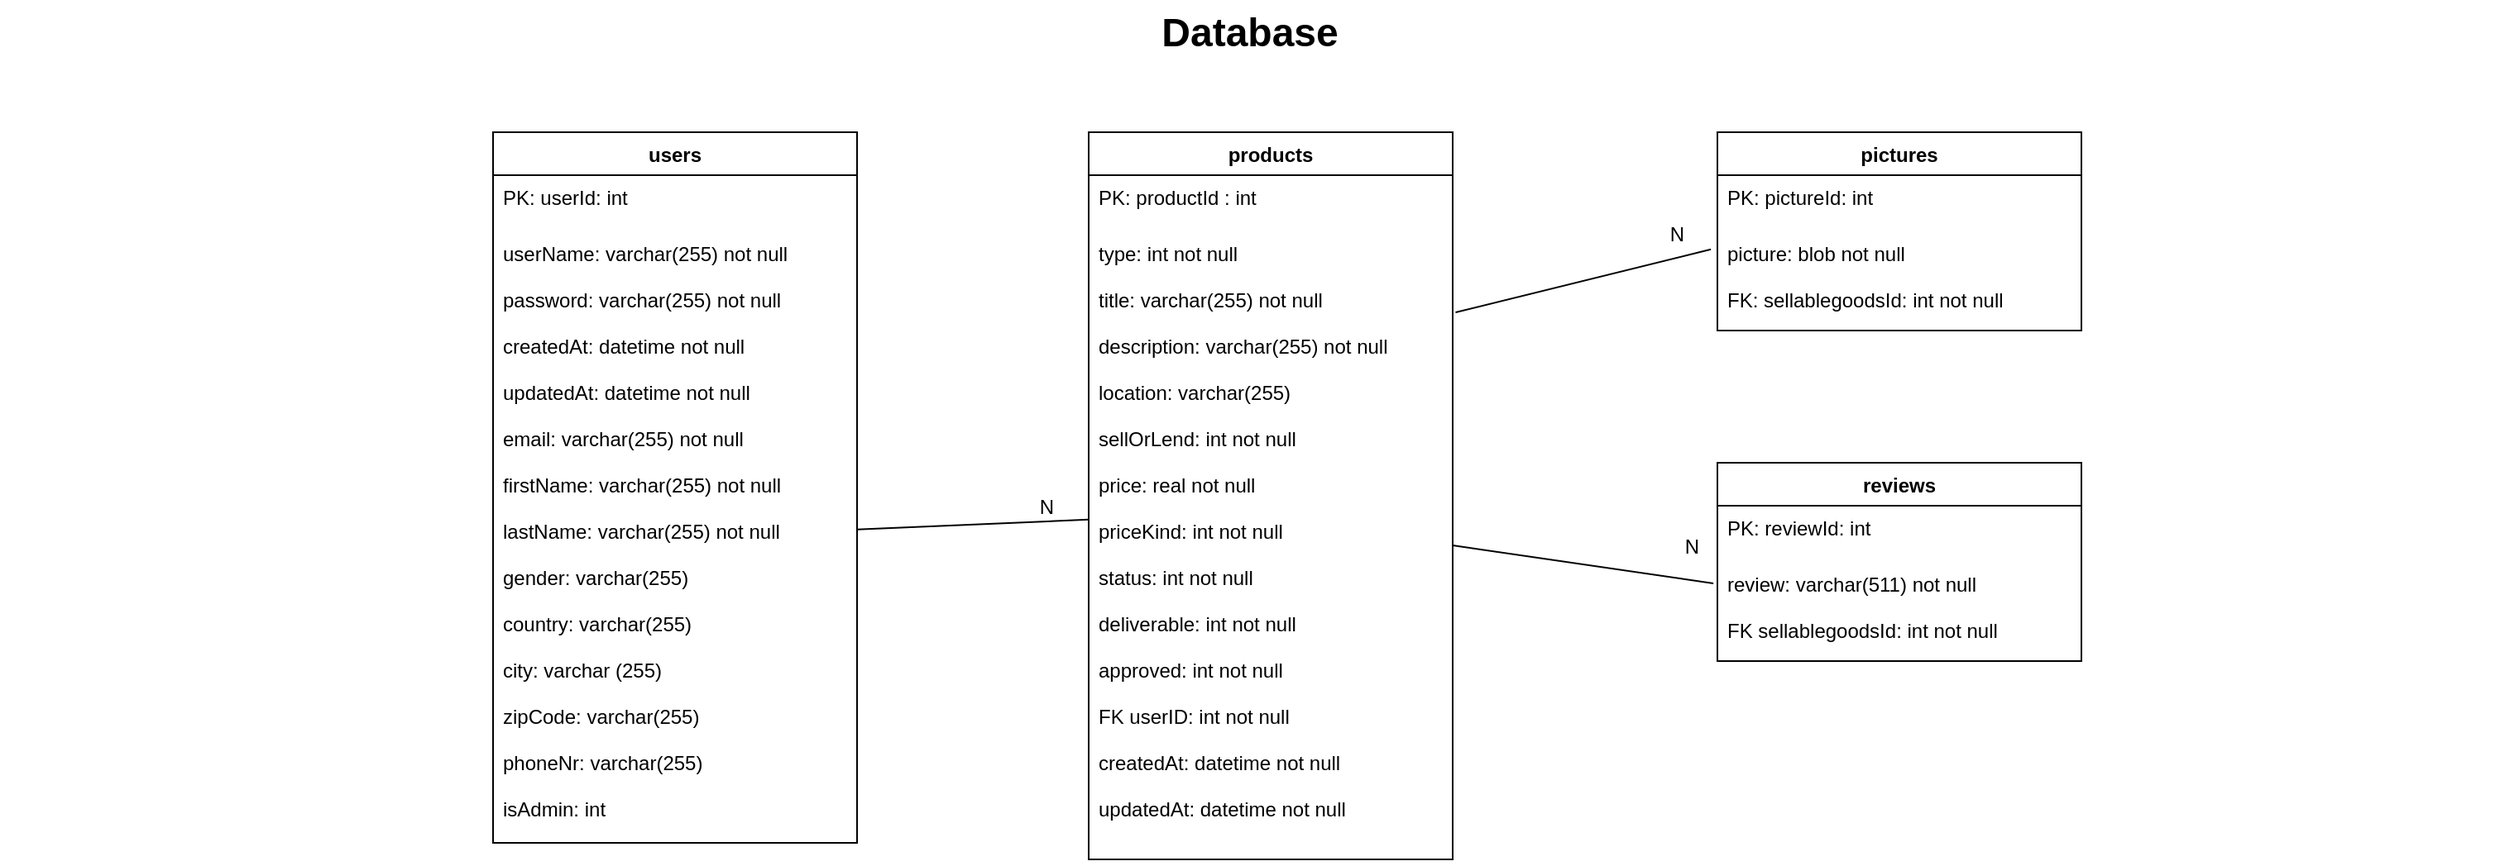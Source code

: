 <mxfile version="13.8.1" type="device"><diagram name="Page-1" id="929967ad-93f9-6ef4-fab6-5d389245f69c"><mxGraphModel dx="1250" dy="674" grid="1" gridSize="10" guides="1" tooltips="1" connect="1" arrows="1" fold="1" page="1" pageScale="1.5" pageWidth="1169" pageHeight="826" background="none" math="0" shadow="0"><root><mxCell id="0" style=";html=1;"/><mxCell id="1" style=";html=1;" parent="0"/><mxCell id="1672d66443f91eb5-23" value="Database" style="text;strokeColor=none;fillColor=none;html=1;fontSize=24;fontStyle=1;verticalAlign=middle;align=center;" parent="1" vertex="1"><mxGeometry x="122" y="160" width="1510" height="40" as="geometry"/></mxCell><mxCell id="buVIUgjPSkEEisubs7Mj-32" value="" style="endArrow=none;html=1;rounded=0;fontSize=12;entryX=-0.001;entryY=0.459;entryDx=0;entryDy=0;entryPerimeter=0;" parent="1" source="buVIUgjPSkEEisubs7Mj-3" target="buVIUgjPSkEEisubs7Mj-25" edge="1"><mxGeometry relative="1" as="geometry"><mxPoint x="580" y="420" as="sourcePoint"/><mxPoint x="740" y="420" as="targetPoint"/></mxGeometry></mxCell><mxCell id="buVIUgjPSkEEisubs7Mj-33" value="N" style="resizable=0;html=1;align=right;verticalAlign=bottom;" parent="buVIUgjPSkEEisubs7Mj-32" connectable="0" vertex="1"><mxGeometry x="1" relative="1" as="geometry"><mxPoint x="-20" y="0.66" as="offset"/></mxGeometry></mxCell><mxCell id="buVIUgjPSkEEisubs7Mj-23" value="products" style="swimlane;fontStyle=1;childLayout=stackLayout;horizontal=1;startSize=26;fillColor=none;horizontalStack=0;resizeParent=1;resizeParentMax=0;resizeLast=0;collapsible=1;marginBottom=0;" parent="1" vertex="1"><mxGeometry x="780" y="240" width="220" height="440" as="geometry"><mxRectangle x="560" y="260" width="60" height="26" as="alternateBounds"/></mxGeometry></mxCell><mxCell id="buVIUgjPSkEEisubs7Mj-24" value="PK: productId : int" style="text;strokeColor=none;fillColor=none;align=left;verticalAlign=top;spacingLeft=4;spacingRight=4;overflow=hidden;rotatable=0;points=[[0,0.5],[1,0.5]];portConstraint=eastwest;" parent="buVIUgjPSkEEisubs7Mj-23" vertex="1"><mxGeometry y="26" width="220" height="34" as="geometry"/></mxCell><mxCell id="buVIUgjPSkEEisubs7Mj-25" value="type: int not null&#10;&#10;title: varchar(255) not null&#10;&#10;description: varchar(255) not null&#10;&#10;location: varchar(255)&#10;&#10;sellOrLend: int not null&#10;&#10;price: real not null&#10;&#10;priceKind: int not null&#10;&#10;status: int not null&#10;&#10;deliverable: int not null&#10;&#10;approved: int not null&#10;&#10;FK userID: int not null&#10;&#10;createdAt: datetime not null&#10;&#10;updatedAt: datetime not null&#10;" style="text;strokeColor=none;fillColor=none;align=left;verticalAlign=top;spacingLeft=4;spacingRight=4;overflow=hidden;rotatable=0;points=[[0,0.5],[1,0.5]];portConstraint=eastwest;spacingTop=0;fontSize=12;" parent="buVIUgjPSkEEisubs7Mj-23" vertex="1"><mxGeometry y="60" width="220" height="380" as="geometry"/></mxCell><mxCell id="buVIUgjPSkEEisubs7Mj-26" value="pictures" style="swimlane;fontStyle=1;childLayout=stackLayout;horizontal=1;startSize=26;fillColor=none;horizontalStack=0;resizeParent=1;resizeParentMax=0;resizeLast=0;collapsible=1;marginBottom=0;" parent="1" vertex="1"><mxGeometry x="1160" y="240" width="220" height="120" as="geometry"><mxRectangle x="560" y="260" width="60" height="26" as="alternateBounds"/></mxGeometry></mxCell><mxCell id="buVIUgjPSkEEisubs7Mj-27" value="PK: pictureId: int" style="text;strokeColor=none;fillColor=none;align=left;verticalAlign=top;spacingLeft=4;spacingRight=4;overflow=hidden;rotatable=0;points=[[0,0.5],[1,0.5]];portConstraint=eastwest;" parent="buVIUgjPSkEEisubs7Mj-26" vertex="1"><mxGeometry y="26" width="220" height="34" as="geometry"/></mxCell><mxCell id="buVIUgjPSkEEisubs7Mj-28" value="picture: blob not null&#10;&#10;FK: sellablegoodsId: int not null" style="text;strokeColor=none;fillColor=none;align=left;verticalAlign=top;spacingLeft=4;spacingRight=4;overflow=hidden;rotatable=0;points=[[0,0.5],[1,0.5]];portConstraint=eastwest;spacingTop=0;fontSize=12;" parent="buVIUgjPSkEEisubs7Mj-26" vertex="1"><mxGeometry y="60" width="220" height="60" as="geometry"/></mxCell><mxCell id="buVIUgjPSkEEisubs7Mj-36" value="" style="endArrow=none;html=1;rounded=0;fontSize=12;exitX=1.008;exitY=0.129;exitDx=0;exitDy=0;exitPerimeter=0;entryX=-0.018;entryY=0.182;entryDx=0;entryDy=0;entryPerimeter=0;" parent="1" source="buVIUgjPSkEEisubs7Mj-25" target="buVIUgjPSkEEisubs7Mj-28" edge="1"><mxGeometry relative="1" as="geometry"><mxPoint x="1040" y="410" as="sourcePoint"/><mxPoint x="1200" y="410" as="targetPoint"/></mxGeometry></mxCell><mxCell id="buVIUgjPSkEEisubs7Mj-37" value="N" style="resizable=0;html=1;align=right;verticalAlign=bottom;" parent="buVIUgjPSkEEisubs7Mj-36" connectable="0" vertex="1"><mxGeometry x="1" relative="1" as="geometry"><mxPoint x="-16.11" as="offset"/></mxGeometry></mxCell><mxCell id="buVIUgjPSkEEisubs7Mj-38" value="" style="endArrow=none;html=1;rounded=0;fontSize=12;exitX=1;exitY=0.5;exitDx=0;exitDy=0;entryX=-0.011;entryY=0.216;entryDx=0;entryDy=0;entryPerimeter=0;" parent="1" source="buVIUgjPSkEEisubs7Mj-25" target="buVIUgjPSkEEisubs7Mj-31" edge="1"><mxGeometry relative="1" as="geometry"><mxPoint x="1040" y="420" as="sourcePoint"/><mxPoint x="1200" y="420" as="targetPoint"/></mxGeometry></mxCell><mxCell id="buVIUgjPSkEEisubs7Mj-39" value="N" style="resizable=0;html=1;align=right;verticalAlign=bottom;" parent="buVIUgjPSkEEisubs7Mj-38" connectable="0" vertex="1"><mxGeometry x="1" relative="1" as="geometry"><mxPoint x="-7.68" y="-13.04" as="offset"/></mxGeometry></mxCell><mxCell id="buVIUgjPSkEEisubs7Mj-29" value="reviews" style="swimlane;fontStyle=1;childLayout=stackLayout;horizontal=1;startSize=26;fillColor=none;horizontalStack=0;resizeParent=1;resizeParentMax=0;resizeLast=0;collapsible=1;marginBottom=0;" parent="1" vertex="1"><mxGeometry x="1160" y="440" width="220" height="120" as="geometry"><mxRectangle x="560" y="260" width="60" height="26" as="alternateBounds"/></mxGeometry></mxCell><mxCell id="buVIUgjPSkEEisubs7Mj-30" value="PK: reviewId: int" style="text;strokeColor=none;fillColor=none;align=left;verticalAlign=top;spacingLeft=4;spacingRight=4;overflow=hidden;rotatable=0;points=[[0,0.5],[1,0.5]];portConstraint=eastwest;" parent="buVIUgjPSkEEisubs7Mj-29" vertex="1"><mxGeometry y="26" width="220" height="34" as="geometry"/></mxCell><mxCell id="buVIUgjPSkEEisubs7Mj-31" value="review: varchar(511) not null&#10;&#10;FK sellablegoodsId: int not null" style="text;strokeColor=none;fillColor=none;align=left;verticalAlign=top;spacingLeft=4;spacingRight=4;overflow=hidden;rotatable=0;points=[[0,0.5],[1,0.5]];portConstraint=eastwest;spacingTop=0;fontSize=12;" parent="buVIUgjPSkEEisubs7Mj-29" vertex="1"><mxGeometry y="60" width="220" height="60" as="geometry"/></mxCell><mxCell id="buVIUgjPSkEEisubs7Mj-1" value="users" style="swimlane;fontStyle=1;childLayout=stackLayout;horizontal=1;startSize=26;fillColor=none;horizontalStack=0;resizeParent=1;resizeParentMax=0;resizeLast=0;collapsible=1;marginBottom=0;" parent="1" vertex="1"><mxGeometry x="420" y="240" width="220" height="430" as="geometry"><mxRectangle x="560" y="260" width="60" height="26" as="alternateBounds"/></mxGeometry></mxCell><mxCell id="buVIUgjPSkEEisubs7Mj-2" value="PK: userId: int" style="text;strokeColor=none;fillColor=none;align=left;verticalAlign=top;spacingLeft=4;spacingRight=4;overflow=hidden;rotatable=0;points=[[0,0.5],[1,0.5]];portConstraint=eastwest;" parent="buVIUgjPSkEEisubs7Mj-1" vertex="1"><mxGeometry y="26" width="220" height="34" as="geometry"/></mxCell><mxCell id="buVIUgjPSkEEisubs7Mj-3" value="userName: varchar(255) not null&#10;&#10;password: varchar(255) not null&#10;&#10;createdAt: datetime not null&#10;&#10;updatedAt: datetime not null&#10;&#10;email: varchar(255) not null&#10;&#10;firstName: varchar(255) not null&#10;&#10;lastName: varchar(255) not null&#10;&#10;gender: varchar(255)&#10;&#10;country: varchar(255)&#10;&#10;city: varchar (255)&#10;&#10;zipCode: varchar(255)&#10;&#10;phoneNr: varchar(255)&#10;&#10;isAdmin: int" style="text;strokeColor=none;fillColor=none;align=left;verticalAlign=top;spacingLeft=4;spacingRight=4;overflow=hidden;rotatable=0;points=[[0,0.5],[1,0.5]];portConstraint=eastwest;spacingTop=0;fontSize=12;" parent="buVIUgjPSkEEisubs7Mj-1" vertex="1"><mxGeometry y="60" width="220" height="370" as="geometry"/></mxCell></root></mxGraphModel></diagram></mxfile>